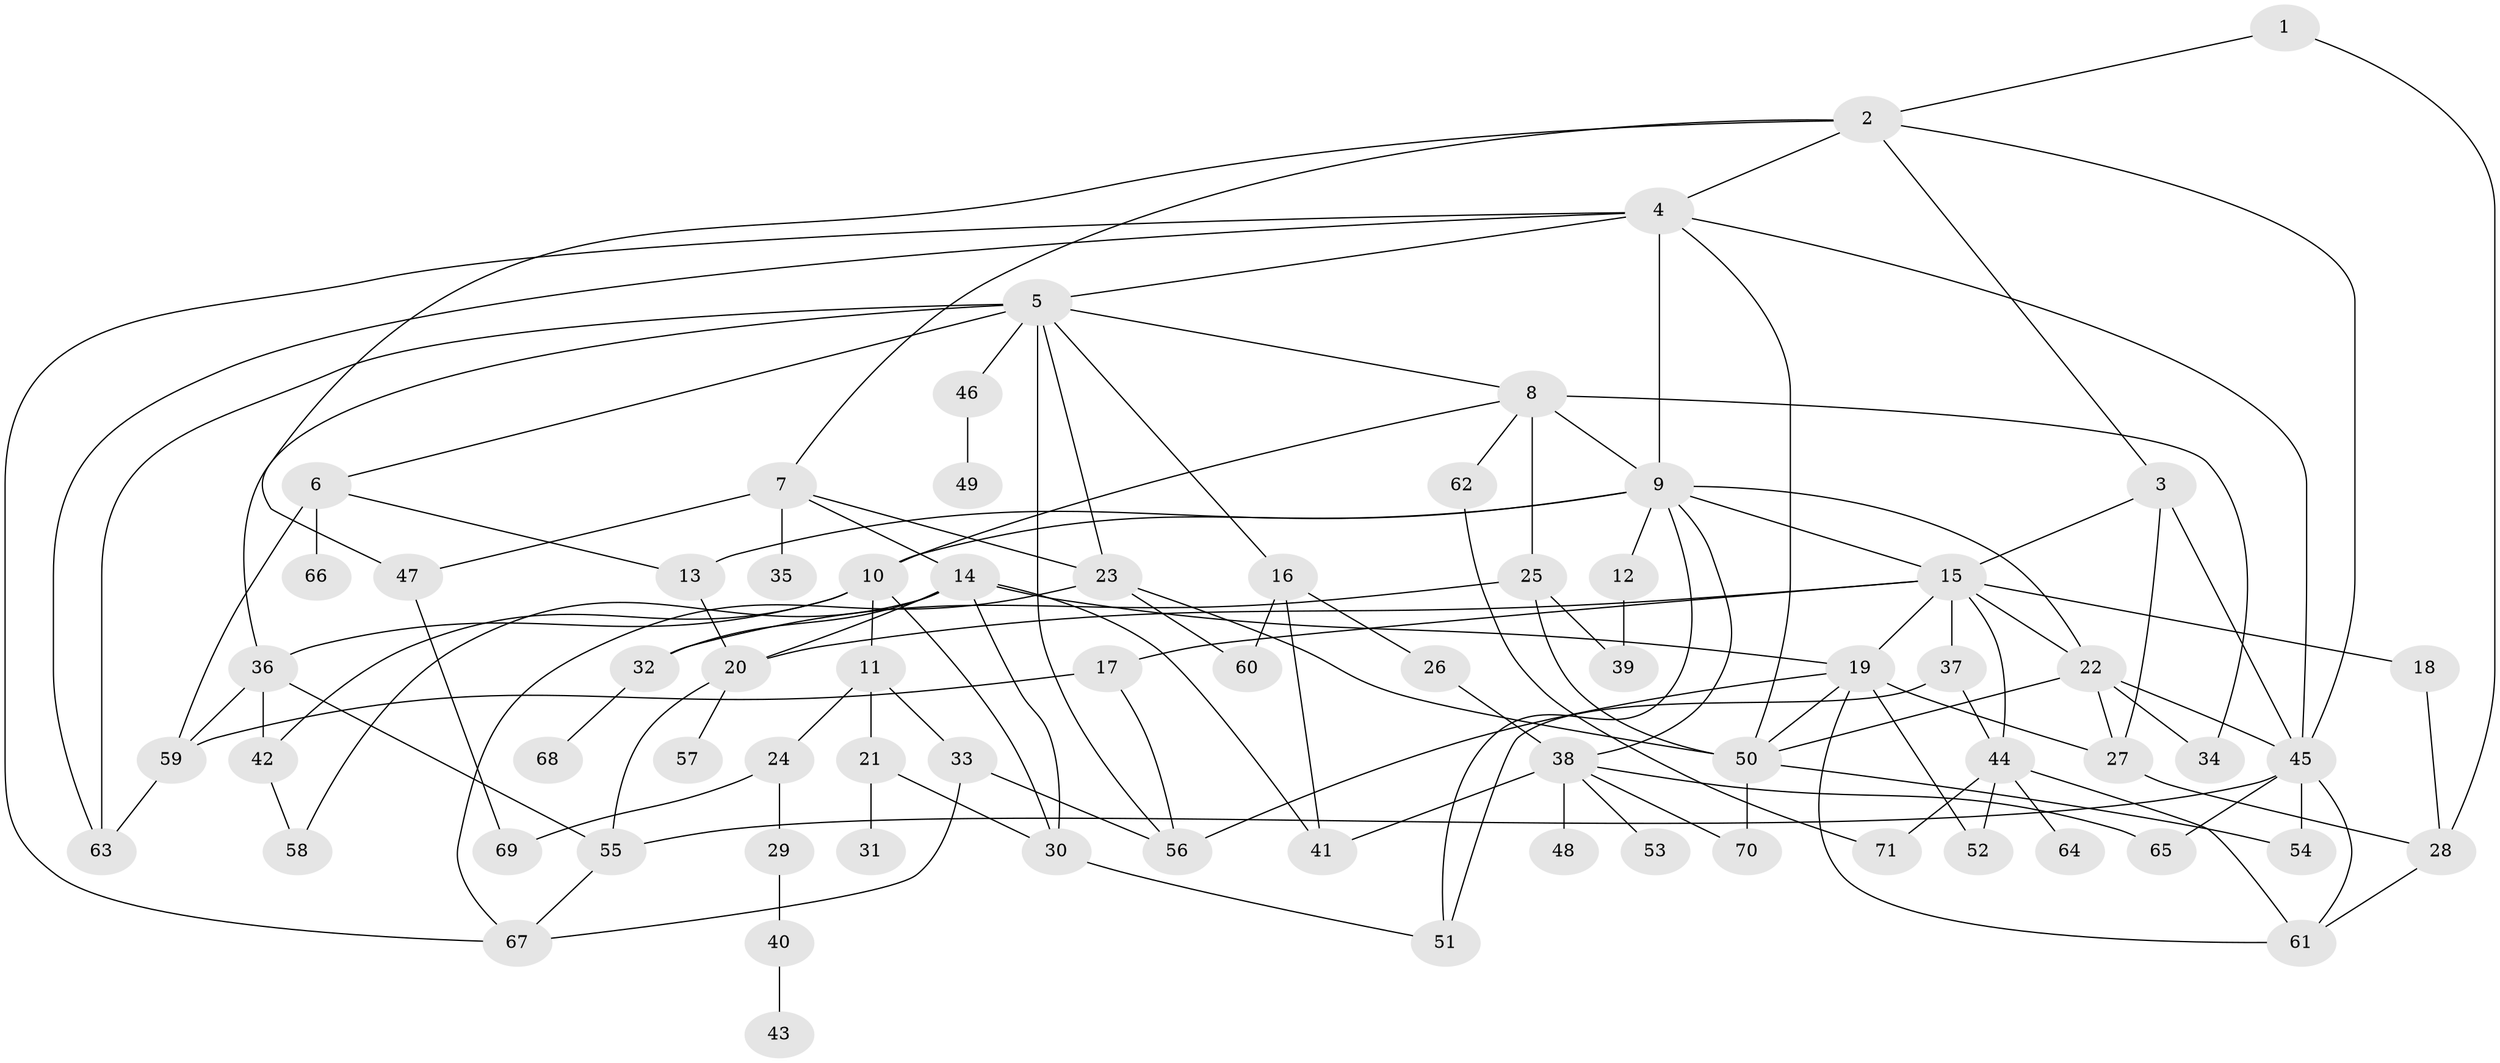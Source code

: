 // original degree distribution, {3: 0.24822695035460993, 7: 0.0425531914893617, 5: 0.05673758865248227, 8: 0.0070921985815602835, 10: 0.014184397163120567, 1: 0.2198581560283688, 6: 0.014184397163120567, 4: 0.10638297872340426, 2: 0.2907801418439716}
// Generated by graph-tools (version 1.1) at 2025/34/03/09/25 02:34:00]
// undirected, 71 vertices, 127 edges
graph export_dot {
graph [start="1"]
  node [color=gray90,style=filled];
  1;
  2;
  3;
  4;
  5;
  6;
  7;
  8;
  9;
  10;
  11;
  12;
  13;
  14;
  15;
  16;
  17;
  18;
  19;
  20;
  21;
  22;
  23;
  24;
  25;
  26;
  27;
  28;
  29;
  30;
  31;
  32;
  33;
  34;
  35;
  36;
  37;
  38;
  39;
  40;
  41;
  42;
  43;
  44;
  45;
  46;
  47;
  48;
  49;
  50;
  51;
  52;
  53;
  54;
  55;
  56;
  57;
  58;
  59;
  60;
  61;
  62;
  63;
  64;
  65;
  66;
  67;
  68;
  69;
  70;
  71;
  1 -- 2 [weight=1.0];
  1 -- 28 [weight=1.0];
  2 -- 3 [weight=1.0];
  2 -- 4 [weight=1.0];
  2 -- 7 [weight=1.0];
  2 -- 45 [weight=1.0];
  2 -- 47 [weight=1.0];
  3 -- 15 [weight=1.0];
  3 -- 27 [weight=3.0];
  3 -- 45 [weight=1.0];
  4 -- 5 [weight=1.0];
  4 -- 9 [weight=2.0];
  4 -- 45 [weight=1.0];
  4 -- 50 [weight=1.0];
  4 -- 63 [weight=1.0];
  4 -- 67 [weight=1.0];
  5 -- 6 [weight=1.0];
  5 -- 8 [weight=1.0];
  5 -- 16 [weight=1.0];
  5 -- 23 [weight=1.0];
  5 -- 36 [weight=1.0];
  5 -- 46 [weight=1.0];
  5 -- 56 [weight=1.0];
  5 -- 63 [weight=1.0];
  6 -- 13 [weight=1.0];
  6 -- 59 [weight=1.0];
  6 -- 66 [weight=1.0];
  7 -- 14 [weight=1.0];
  7 -- 23 [weight=1.0];
  7 -- 35 [weight=1.0];
  7 -- 47 [weight=1.0];
  8 -- 9 [weight=1.0];
  8 -- 10 [weight=1.0];
  8 -- 25 [weight=2.0];
  8 -- 34 [weight=1.0];
  8 -- 62 [weight=1.0];
  9 -- 10 [weight=1.0];
  9 -- 12 [weight=1.0];
  9 -- 13 [weight=1.0];
  9 -- 15 [weight=1.0];
  9 -- 22 [weight=1.0];
  9 -- 38 [weight=1.0];
  9 -- 51 [weight=1.0];
  10 -- 11 [weight=1.0];
  10 -- 30 [weight=1.0];
  10 -- 36 [weight=1.0];
  10 -- 42 [weight=1.0];
  11 -- 21 [weight=1.0];
  11 -- 24 [weight=1.0];
  11 -- 33 [weight=1.0];
  12 -- 39 [weight=1.0];
  13 -- 20 [weight=1.0];
  14 -- 19 [weight=1.0];
  14 -- 20 [weight=1.0];
  14 -- 30 [weight=1.0];
  14 -- 32 [weight=1.0];
  14 -- 41 [weight=1.0];
  14 -- 58 [weight=1.0];
  15 -- 17 [weight=1.0];
  15 -- 18 [weight=1.0];
  15 -- 19 [weight=1.0];
  15 -- 20 [weight=1.0];
  15 -- 22 [weight=1.0];
  15 -- 37 [weight=1.0];
  15 -- 44 [weight=1.0];
  16 -- 26 [weight=1.0];
  16 -- 41 [weight=1.0];
  16 -- 60 [weight=1.0];
  17 -- 56 [weight=2.0];
  17 -- 59 [weight=1.0];
  18 -- 28 [weight=1.0];
  19 -- 27 [weight=1.0];
  19 -- 50 [weight=2.0];
  19 -- 52 [weight=1.0];
  19 -- 56 [weight=1.0];
  19 -- 61 [weight=1.0];
  20 -- 55 [weight=1.0];
  20 -- 57 [weight=1.0];
  21 -- 30 [weight=1.0];
  21 -- 31 [weight=1.0];
  22 -- 27 [weight=1.0];
  22 -- 34 [weight=1.0];
  22 -- 45 [weight=1.0];
  22 -- 50 [weight=1.0];
  23 -- 50 [weight=1.0];
  23 -- 60 [weight=1.0];
  23 -- 67 [weight=1.0];
  24 -- 29 [weight=1.0];
  24 -- 69 [weight=1.0];
  25 -- 32 [weight=1.0];
  25 -- 39 [weight=1.0];
  25 -- 50 [weight=1.0];
  26 -- 38 [weight=1.0];
  27 -- 28 [weight=1.0];
  28 -- 61 [weight=1.0];
  29 -- 40 [weight=1.0];
  30 -- 51 [weight=1.0];
  32 -- 68 [weight=1.0];
  33 -- 56 [weight=1.0];
  33 -- 67 [weight=1.0];
  36 -- 42 [weight=1.0];
  36 -- 55 [weight=1.0];
  36 -- 59 [weight=1.0];
  37 -- 44 [weight=1.0];
  37 -- 51 [weight=1.0];
  38 -- 41 [weight=1.0];
  38 -- 48 [weight=1.0];
  38 -- 53 [weight=1.0];
  38 -- 65 [weight=1.0];
  38 -- 70 [weight=1.0];
  40 -- 43 [weight=1.0];
  42 -- 58 [weight=1.0];
  44 -- 52 [weight=1.0];
  44 -- 61 [weight=1.0];
  44 -- 64 [weight=1.0];
  44 -- 71 [weight=1.0];
  45 -- 54 [weight=1.0];
  45 -- 55 [weight=1.0];
  45 -- 61 [weight=1.0];
  45 -- 65 [weight=1.0];
  46 -- 49 [weight=1.0];
  47 -- 69 [weight=1.0];
  50 -- 54 [weight=1.0];
  50 -- 70 [weight=1.0];
  55 -- 67 [weight=1.0];
  59 -- 63 [weight=1.0];
  62 -- 71 [weight=1.0];
}
